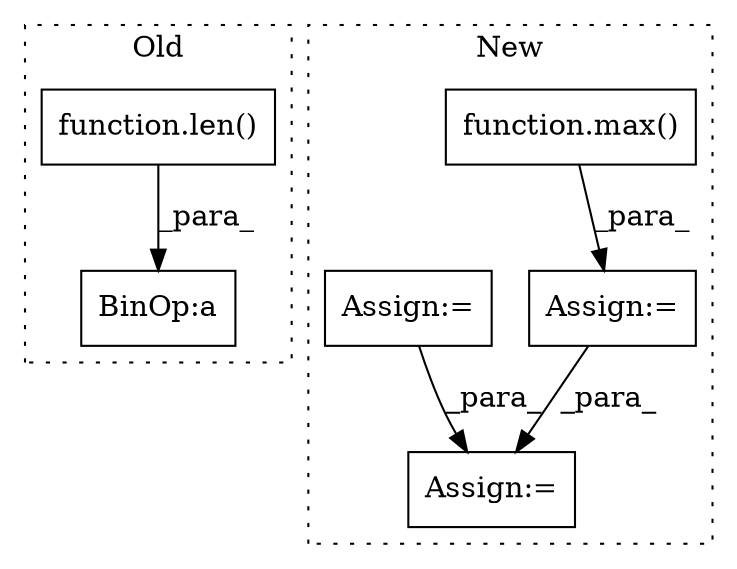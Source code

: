 digraph G {
subgraph cluster0 {
1 [label="function.len()" a="75" s="6282,6292" l="4,1" shape="box"];
3 [label="BinOp:a" a="82" s="6293" l="3" shape="box"];
label = "Old";
style="dotted";
}
subgraph cluster1 {
2 [label="function.max()" a="75" s="6746,6809" l="4,1" shape="box"];
4 [label="Assign:=" a="68" s="7177" l="3" shape="box"];
5 [label="Assign:=" a="68" s="6845" l="3" shape="box"];
6 [label="Assign:=" a="68" s="6739" l="3" shape="box"];
label = "New";
style="dotted";
}
1 -> 3 [label="_para_"];
2 -> 6 [label="_para_"];
5 -> 4 [label="_para_"];
6 -> 4 [label="_para_"];
}